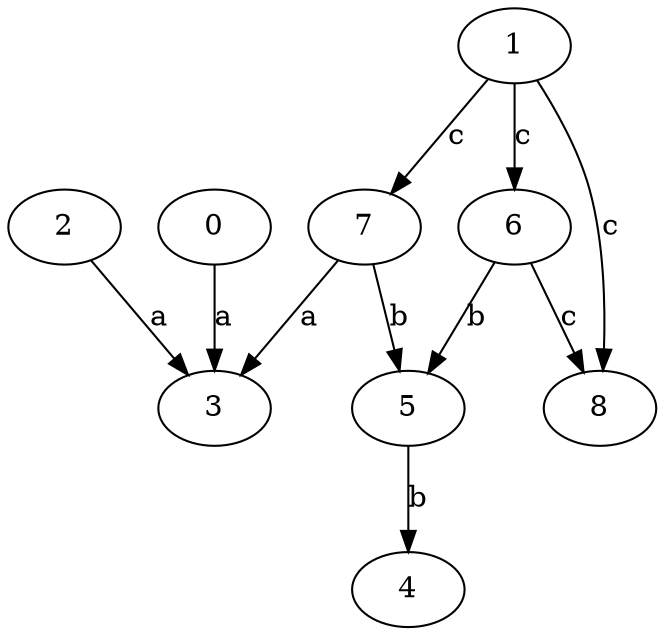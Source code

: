 strict digraph  {
2;
3;
4;
5;
6;
7;
0;
8;
1;
2 -> 3  [label=a];
5 -> 4  [label=b];
6 -> 5  [label=b];
6 -> 8  [label=c];
7 -> 3  [label=a];
7 -> 5  [label=b];
0 -> 3  [label=a];
1 -> 6  [label=c];
1 -> 7  [label=c];
1 -> 8  [label=c];
}
